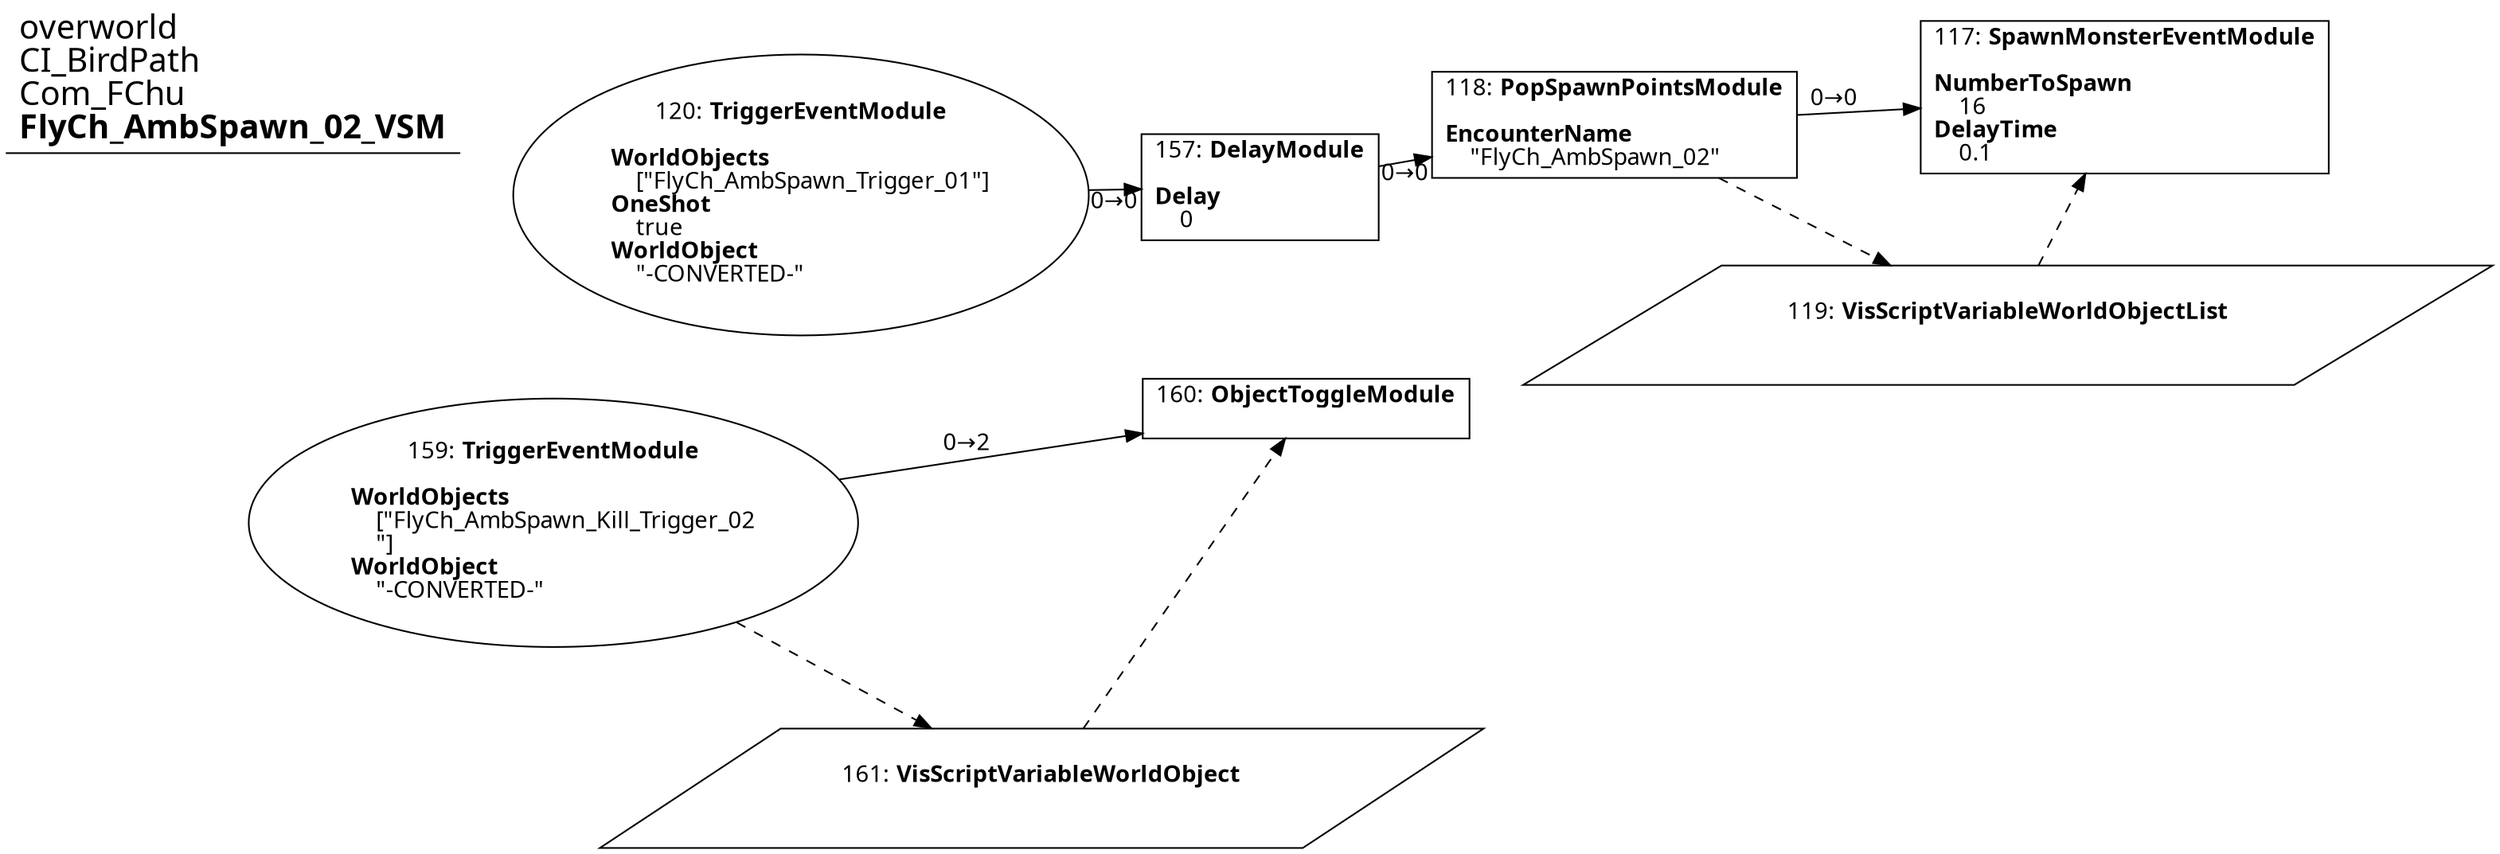 digraph {
    layout = fdp;
    overlap = prism;
    sep = "+16";
    splines = spline;

    node [ shape = box ];

    graph [ fontname = "Segoe UI" ];
    node [ fontname = "Segoe UI" ];
    edge [ fontname = "Segoe UI" ];

    117 [ label = <117: <b>SpawnMonsterEventModule</b><br/><br/><b>NumberToSpawn</b><br align="left"/>    16<br align="left"/><b>DelayTime</b><br align="left"/>    0.1<br align="left"/>> ];
    117 [ pos = "0.47900003,-2.5660002!" ];
    119 -> 117 [ style = dashed ];

    118 [ label = <118: <b>PopSpawnPointsModule</b><br/><br/><b>EncounterName</b><br align="left"/>    &quot;FlyCh_AmbSpawn_02&quot;<br align="left"/>> ];
    118 [ pos = "0.022000002,-2.5660002!" ];
    118 -> 117 [ label = "0→0" ];
    118 -> 119 [ style = dashed ];

    119 [ label = <119: <b>VisScriptVariableWorldObjectList</b><br/><br/>> ];
    119 [ shape = parallelogram ]
    119 [ pos = "0.27600002,-2.686!" ];

    120 [ label = <120: <b>TriggerEventModule</b><br/><br/><b>WorldObjects</b><br align="left"/>    [&quot;FlyCh_AmbSpawn_Trigger_01&quot;]<br align="left"/><b>OneShot</b><br align="left"/>    true<br align="left"/><b>WorldObject</b><br align="left"/>    &quot;-CONVERTED-&quot;<br align="left"/>> ];
    120 [ shape = oval ]
    120 [ pos = "-0.45200002,-2.565!" ];
    120 -> 157 [ label = "0→0" ];

    157 [ label = <157: <b>DelayModule</b><br/><br/><b>Delay</b><br align="left"/>    0<br align="left"/>> ];
    157 [ pos = "-0.18900001,-2.565!" ];
    157 -> 118 [ label = "0→0" ];

    159 [ label = <159: <b>TriggerEventModule</b><br/><br/><b>WorldObjects</b><br align="left"/>    [&quot;FlyCh_AmbSpawn_Kill_Trigger_02<br align="left"/>    &quot;]<br align="left"/><b>WorldObject</b><br align="left"/>    &quot;-CONVERTED-&quot;<br align="left"/>> ];
    159 [ shape = oval ]
    159 [ pos = "-0.45700002,-2.7960002!" ];
    159 -> 160 [ label = "0→2" ];
    159 -> 161 [ style = dashed ];

    160 [ label = <160: <b>ObjectToggleModule</b><br/><br/>> ];
    160 [ pos = "-0.020000001,-2.7500002!" ];
    161 -> 160 [ style = dashed ];

    161 [ label = <161: <b>VisScriptVariableWorldObject</b><br/><br/>> ];
    161 [ shape = parallelogram ]
    161 [ pos = "-0.21400002,-2.94!" ];

    title [ pos = "-0.45800003,-2.5640001!" ];
    title [ shape = underline ];
    title [ label = <<font point-size="20">overworld<br align="left"/>CI_BirdPath<br align="left"/>Com_FChu<br align="left"/><b>FlyCh_AmbSpawn_02_VSM</b><br align="left"/></font>> ];
}
